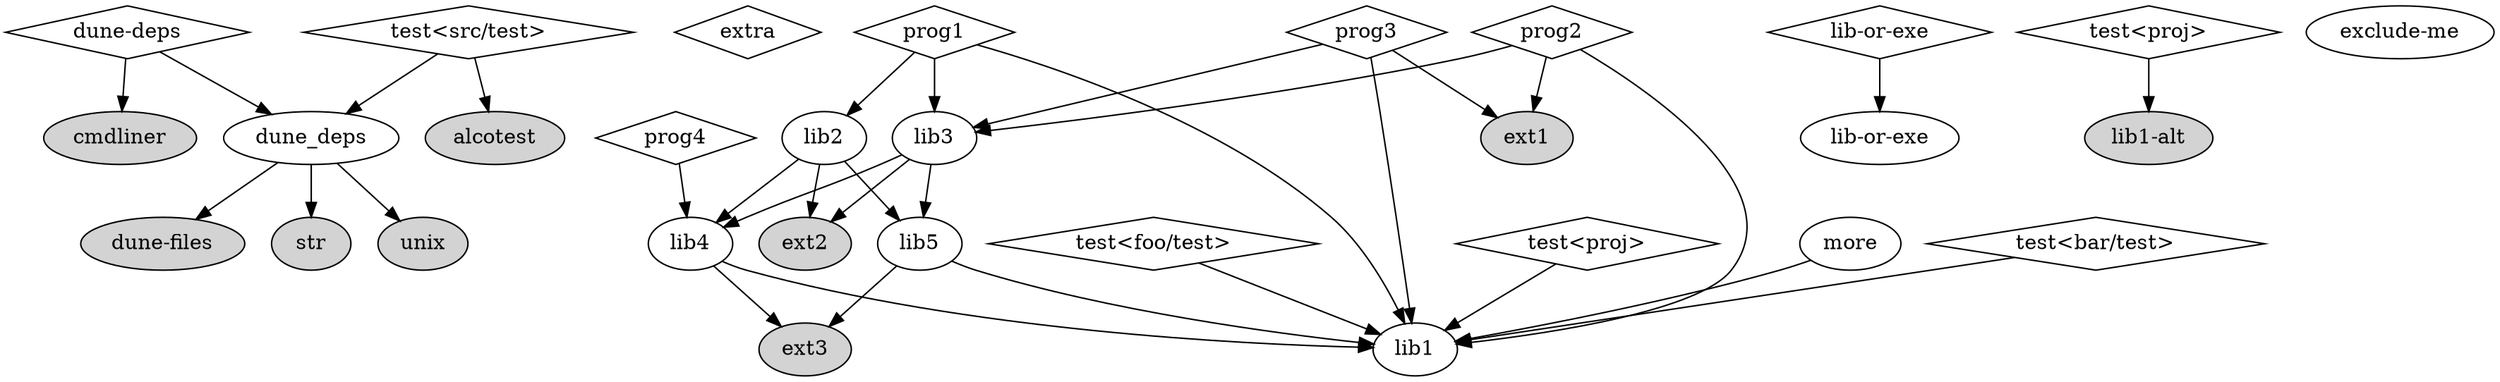 digraph {
  "exe:./src/bin/dune:0" [label="dune-deps",shape=diamond]
  "exe:./src/test/dune:0" [label="test<src/test>",shape=diamond]
  "exe:./test/extra-proj/dune:0" [label="extra",shape=diamond]
  "exe:./test/proj/bar/test/dune:0" [label="test<bar/test>",shape=diamond]
  "exe:./test/proj/foo/test/dune:0" [label="test<foo/test>",shape=diamond]
  "exe:./test/proj/dune:10" [label="lib-or-exe",shape=diamond]
  "exe:./test/proj/dune:0" [label="prog1",shape=diamond]
  "exe:./test/proj/dune:1" [label="prog2",shape=diamond]
  "exe:./test/proj/dune:2" [label="prog3",shape=diamond]
  "exe:./test/proj/dune:3" [label="prog4",shape=diamond]
  "exe:./test/proj/dune:11" [label="test<proj>",shape=diamond]
  "exe:./test/proj/dune:12" [label="test<proj>",shape=diamond]
  "lib:alcotest" [label="alcotest",style=filled]
  "lib:cmdliner" [label="cmdliner",style=filled]
  "lib:dune-files" [label="dune-files",style=filled]
  "lib:dune_deps" [label="dune_deps"]
  "lib:exclude-me" [label="exclude-me"]
  "lib:ext1" [label="ext1",style=filled]
  "lib:ext2" [label="ext2",style=filled]
  "lib:ext3" [label="ext3",style=filled]
  "lib:lib-or-exe" [label="lib-or-exe"]
  "lib:lib1" [label="lib1"]
  "lib:lib1-alt" [label="lib1-alt",style=filled]
  "lib:lib2" [label="lib2"]
  "lib:lib3" [label="lib3"]
  "lib:lib4" [label="lib4"]
  "lib:lib5" [label="lib5"]
  "lib:more" [label="more"]
  "lib:str" [label="str",style=filled]
  "lib:unix" [label="unix",style=filled]
  "exe:./src/bin/dune:0" -> "lib:dune_deps"
  "exe:./src/bin/dune:0" -> "lib:cmdliner"
  "exe:./src/test/dune:0" -> "lib:dune_deps"
  "exe:./src/test/dune:0" -> "lib:alcotest"
  "exe:./test/proj/bar/test/dune:0" -> "lib:lib1"
  "exe:./test/proj/foo/test/dune:0" -> "lib:lib1"
  "exe:./test/proj/dune:10" -> "lib:lib-or-exe"
  "exe:./test/proj/dune:0" -> "lib:lib1"
  "exe:./test/proj/dune:0" -> "lib:lib2"
  "exe:./test/proj/dune:0" -> "lib:lib3"
  "exe:./test/proj/dune:1" -> "lib:lib1"
  "exe:./test/proj/dune:1" -> "lib:lib3"
  "exe:./test/proj/dune:1" -> "lib:ext1"
  "exe:./test/proj/dune:2" -> "lib:lib1"
  "exe:./test/proj/dune:2" -> "lib:lib3"
  "exe:./test/proj/dune:2" -> "lib:ext1"
  "exe:./test/proj/dune:3" -> "lib:lib4"
  "exe:./test/proj/dune:11" -> "lib:lib1"
  "exe:./test/proj/dune:12" -> "lib:lib1-alt"
  "lib:dune_deps" -> "lib:dune-files"
  "lib:dune_deps" -> "lib:str"
  "lib:dune_deps" -> "lib:unix"
  "lib:lib2" -> "lib:lib4"
  "lib:lib2" -> "lib:lib5"
  "lib:lib2" -> "lib:ext2"
  "lib:lib3" -> "lib:lib4"
  "lib:lib3" -> "lib:lib5"
  "lib:lib3" -> "lib:ext2"
  "lib:lib4" -> "lib:lib1"
  "lib:lib4" -> "lib:ext3"
  "lib:lib5" -> "lib:lib1"
  "lib:lib5" -> "lib:ext3"
  "lib:more" -> "lib:lib1"
}
